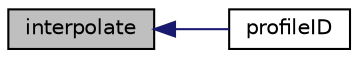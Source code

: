 digraph "interpolate"
{
  bgcolor="transparent";
  edge [fontname="Helvetica",fontsize="10",labelfontname="Helvetica",labelfontsize="10"];
  node [fontname="Helvetica",fontsize="10",shape=record];
  rankdir="LR";
  Node1 [label="interpolate",height=0.2,width=0.4,color="black", fillcolor="grey75", style="filled", fontcolor="black"];
  Node1 -> Node2 [dir="back",color="midnightblue",fontsize="10",style="solid",fontname="Helvetica"];
  Node2 [label="profileID",height=0.2,width=0.4,color="black",URL="$a00134.html#a9f8b0a8b74e048b532c2a28ef7c060f7",tooltip="Return non-const access to the profile ID list. "];
}
